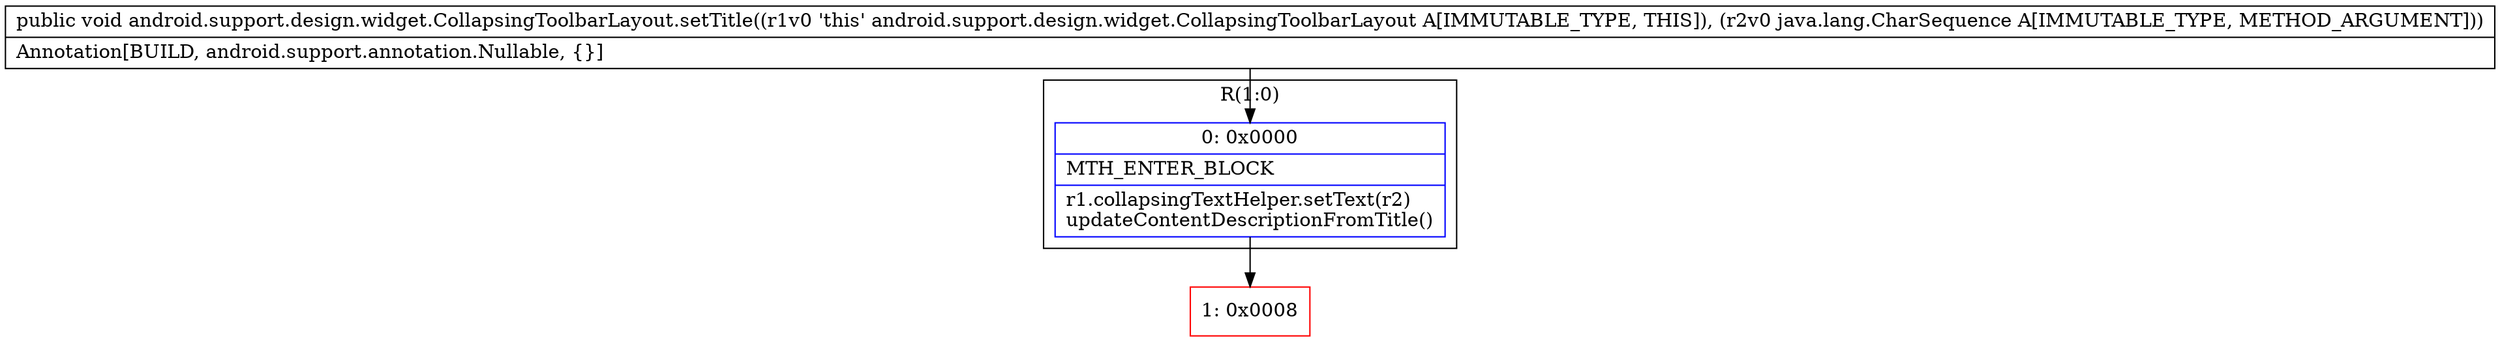 digraph "CFG forandroid.support.design.widget.CollapsingToolbarLayout.setTitle(Ljava\/lang\/CharSequence;)V" {
subgraph cluster_Region_743167709 {
label = "R(1:0)";
node [shape=record,color=blue];
Node_0 [shape=record,label="{0\:\ 0x0000|MTH_ENTER_BLOCK\l|r1.collapsingTextHelper.setText(r2)\lupdateContentDescriptionFromTitle()\l}"];
}
Node_1 [shape=record,color=red,label="{1\:\ 0x0008}"];
MethodNode[shape=record,label="{public void android.support.design.widget.CollapsingToolbarLayout.setTitle((r1v0 'this' android.support.design.widget.CollapsingToolbarLayout A[IMMUTABLE_TYPE, THIS]), (r2v0 java.lang.CharSequence A[IMMUTABLE_TYPE, METHOD_ARGUMENT]))  | Annotation[BUILD, android.support.annotation.Nullable, \{\}]\l}"];
MethodNode -> Node_0;
Node_0 -> Node_1;
}

